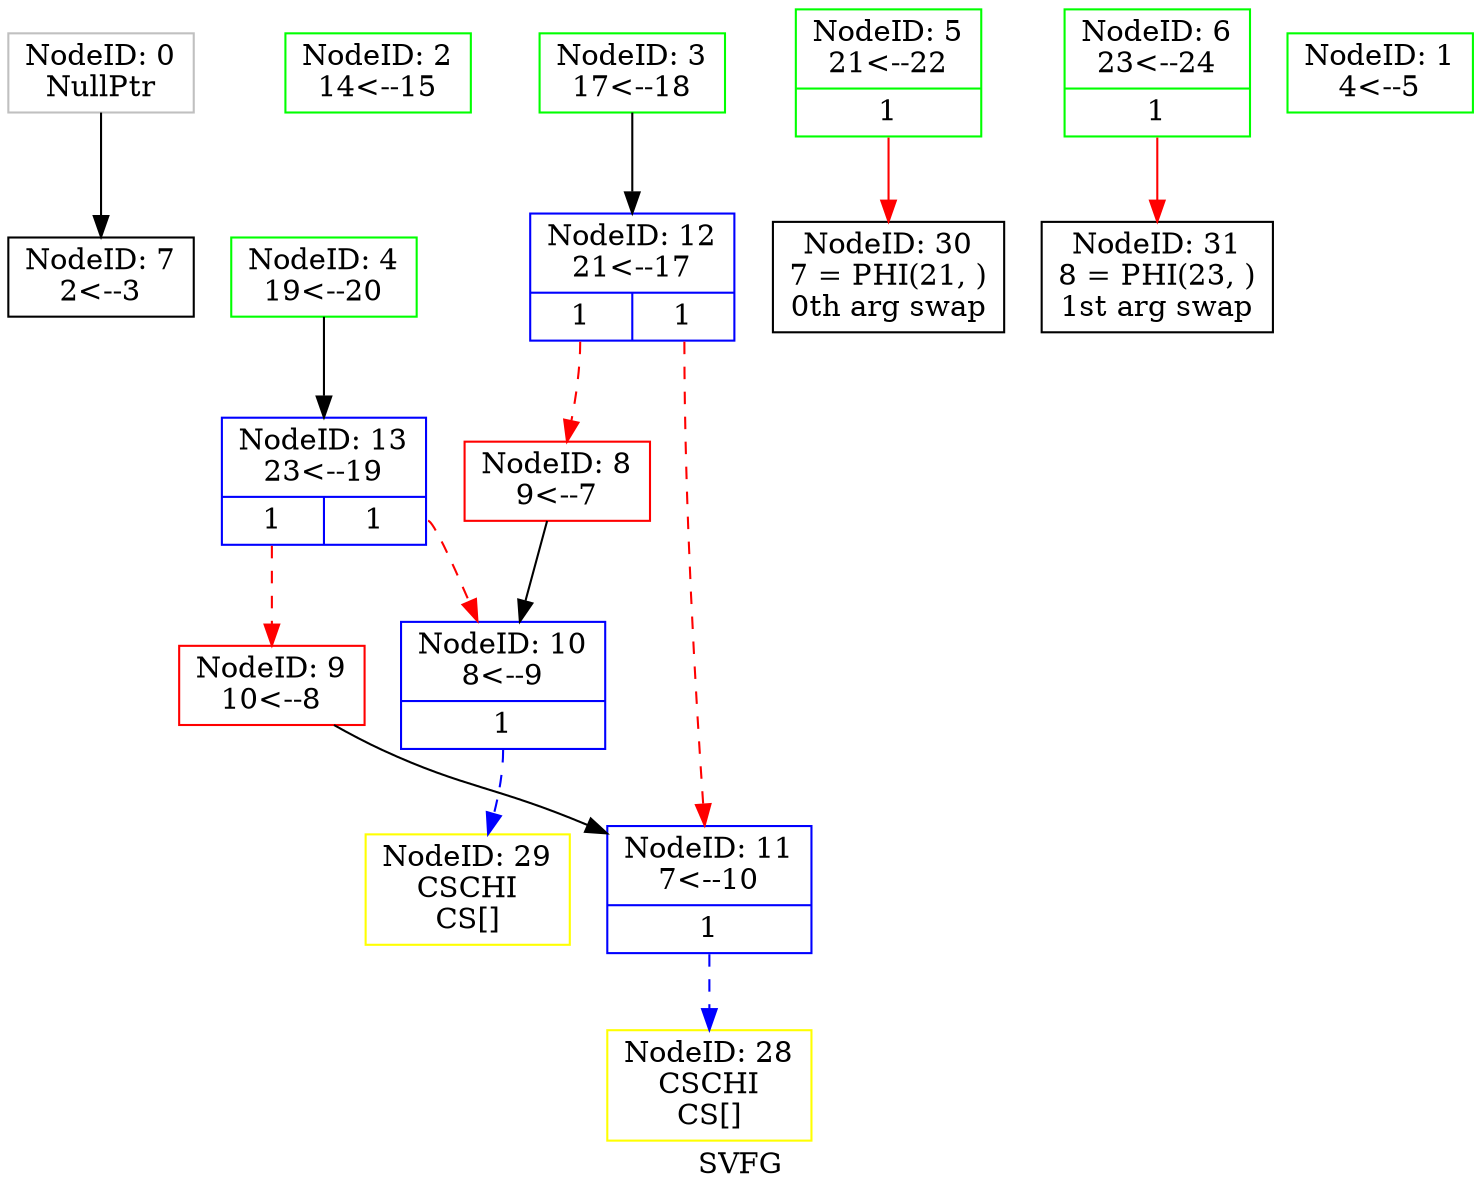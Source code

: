 digraph "SVFG" {
	label="SVFG";

	Node0x7fcddc600c60 [shape=record,color=grey,label="{NodeID: 0\nNullPtr}"];
	Node0x7fcddc600c60 -> Node0x7fcddc600e90[style=solid];
	Node0x7fcddc600e90 [shape=record,color=black,label="{NodeID: 7\n2\<--3\n}"];
	Node0x7fcddc600d00 [shape=record,color=green,label="{NodeID: 2\n14\<--15\n}"];
	Node0x7fcddc601ba0 [shape=record,color=yellow,style=double,label="{NodeID: 28\nCSCHI\nCS[]}"];
	Node0x7fcddc600f30 [shape=record,color=red,label="{NodeID: 9\n10\<--8\n}"];
	Node0x7fcddc600f30 -> Node0x7fcddc601000[style=solid];
	Node0x7fcddc600da0 [shape=record,color=green,label="{NodeID: 4\n19\<--20\n}"];
	Node0x7fcddc600da0 -> Node0x7fcddc601100[style=solid];
	Node0x7fcddc503770 [shape=record,color=black,label="{NodeID: 30\n7 = PHI(21, )\n0th arg swap }"];
	Node0x7fcddc601000 [shape=record,color=blue,label="{NodeID: 11\n7\<--10\n|{<s0>1}}"];
	Node0x7fcddc601000:s0 -> Node0x7fcddc601ba0[style=dashed,color=blue];
	Node0x7fcddc600e40 [shape=record,color=green,label="{NodeID: 6\n23\<--24\n|{<s0>1}}"];
	Node0x7fcddc600e40:s0 -> Node0x7fcddc503970[style=solid,color=red];
	Node0x7fcddc601100 [shape=record,color=blue,label="{NodeID: 13\n23\<--19\n|{<s0>1|<s1>1}}"];
	Node0x7fcddc601100:s0 -> Node0x7fcddc600f30[style=dashed,color=red];
	Node0x7fcddc601100:s1 -> Node0x7fcddc600f80[style=dashed,color=red];
	Node0x7fcddc600cb0 [shape=record,color=green,label="{NodeID: 1\n4\<--5\n}"];
	Node0x7fcddc600ee0 [shape=record,color=red,label="{NodeID: 8\n9\<--7\n}"];
	Node0x7fcddc600ee0 -> Node0x7fcddc600f80[style=solid];
	Node0x7fcddc600d50 [shape=record,color=green,label="{NodeID: 3\n17\<--18\n}"];
	Node0x7fcddc600d50 -> Node0x7fcddc601080[style=solid];
	Node0x7fcddc601cd0 [shape=record,color=yellow,style=double,label="{NodeID: 29\nCSCHI\nCS[]}"];
	Node0x7fcddc600f80 [shape=record,color=blue,label="{NodeID: 10\n8\<--9\n|{<s0>1}}"];
	Node0x7fcddc600f80:s0 -> Node0x7fcddc601cd0[style=dashed,color=blue];
	Node0x7fcddc600df0 [shape=record,color=green,label="{NodeID: 5\n21\<--22\n|{<s0>1}}"];
	Node0x7fcddc600df0:s0 -> Node0x7fcddc503770[style=solid,color=red];
	Node0x7fcddc503970 [shape=record,color=black,label="{NodeID: 31\n8 = PHI(23, )\n1st arg swap }"];
	Node0x7fcddc601080 [shape=record,color=blue,label="{NodeID: 12\n21\<--17\n|{<s0>1|<s1>1}}"];
	Node0x7fcddc601080:s0 -> Node0x7fcddc600ee0[style=dashed,color=red];
	Node0x7fcddc601080:s1 -> Node0x7fcddc601000[style=dashed,color=red];
}
